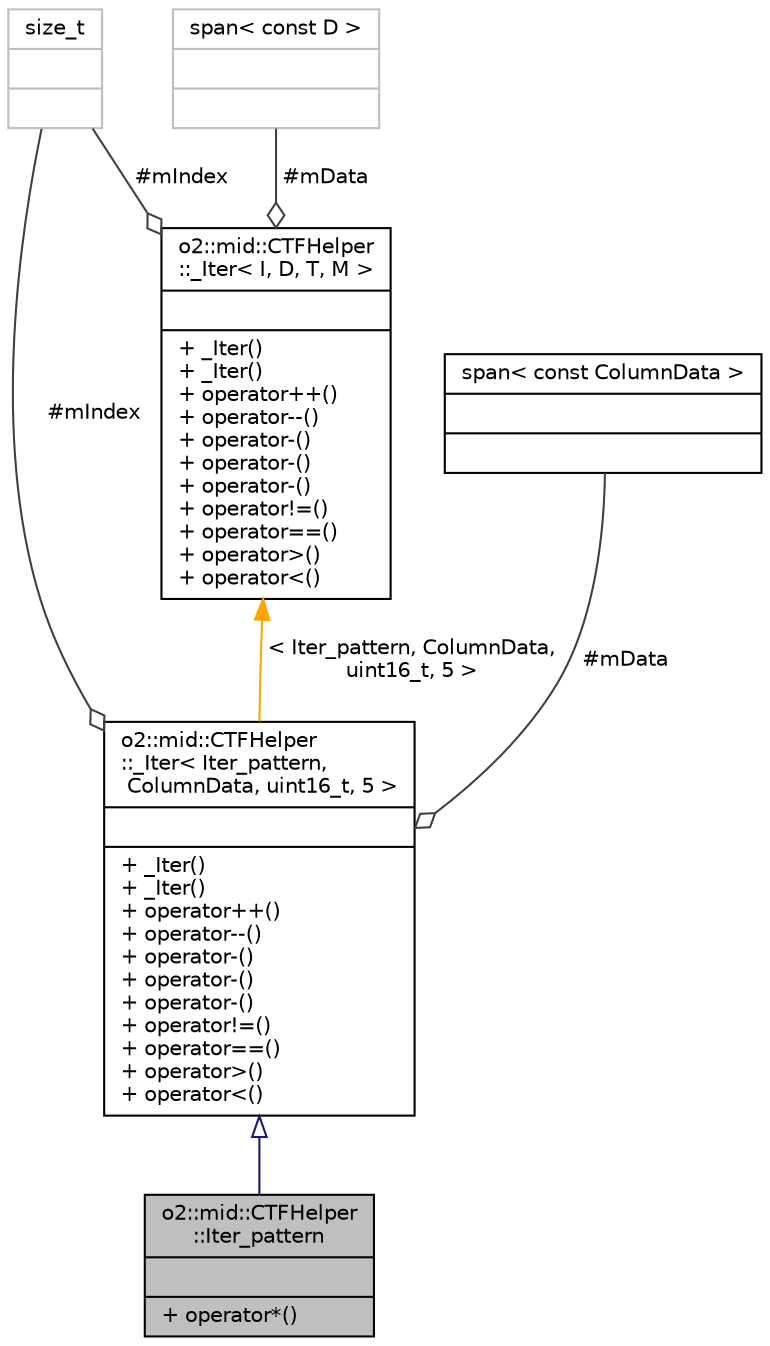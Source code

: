 digraph "o2::mid::CTFHelper::Iter_pattern"
{
 // INTERACTIVE_SVG=YES
  bgcolor="transparent";
  edge [fontname="Helvetica",fontsize="10",labelfontname="Helvetica",labelfontsize="10"];
  node [fontname="Helvetica",fontsize="10",shape=record];
  Node3 [label="{o2::mid::CTFHelper\l::Iter_pattern\n||+ operator*()\l}",height=0.2,width=0.4,color="black", fillcolor="grey75", style="filled", fontcolor="black"];
  Node4 -> Node3 [dir="back",color="midnightblue",fontsize="10",style="solid",arrowtail="onormal",fontname="Helvetica"];
  Node4 [label="{o2::mid::CTFHelper\l::_Iter\< Iter_pattern,\l ColumnData, uint16_t, 5 \>\n||+ _Iter()\l+ _Iter()\l+ operator++()\l+ operator--()\l+ operator-()\l+ operator-()\l+ operator-()\l+ operator!=()\l+ operator==()\l+ operator\>()\l+ operator\<()\l}",height=0.2,width=0.4,color="black",URL="$d2/dab/classo2_1_1mid_1_1CTFHelper_1_1__Iter.html"];
  Node5 -> Node4 [color="grey25",fontsize="10",style="solid",label=" #mIndex" ,arrowhead="odiamond",fontname="Helvetica"];
  Node5 [label="{size_t\n||}",height=0.2,width=0.4,color="grey75"];
  Node6 -> Node4 [color="grey25",fontsize="10",style="solid",label=" #mData" ,arrowhead="odiamond",fontname="Helvetica"];
  Node6 [label="{span\< const ColumnData \>\n||}",height=0.2,width=0.4,color="black",URL="$d9/d57/classgsl_1_1span_3_01const_01ColumnData_01_4.html"];
  Node7 -> Node4 [dir="back",color="orange",fontsize="10",style="solid",label=" \< Iter_pattern, ColumnData,\l uint16_t, 5 \>" ,fontname="Helvetica"];
  Node7 [label="{o2::mid::CTFHelper\l::_Iter\< I, D, T, M \>\n||+ _Iter()\l+ _Iter()\l+ operator++()\l+ operator--()\l+ operator-()\l+ operator-()\l+ operator-()\l+ operator!=()\l+ operator==()\l+ operator\>()\l+ operator\<()\l}",height=0.2,width=0.4,color="black",URL="$d2/dab/classo2_1_1mid_1_1CTFHelper_1_1__Iter.html"];
  Node5 -> Node7 [color="grey25",fontsize="10",style="solid",label=" #mIndex" ,arrowhead="odiamond",fontname="Helvetica"];
  Node8 -> Node7 [color="grey25",fontsize="10",style="solid",label=" #mData" ,arrowhead="odiamond",fontname="Helvetica"];
  Node8 [label="{span\< const D \>\n||}",height=0.2,width=0.4,color="grey75"];
}
